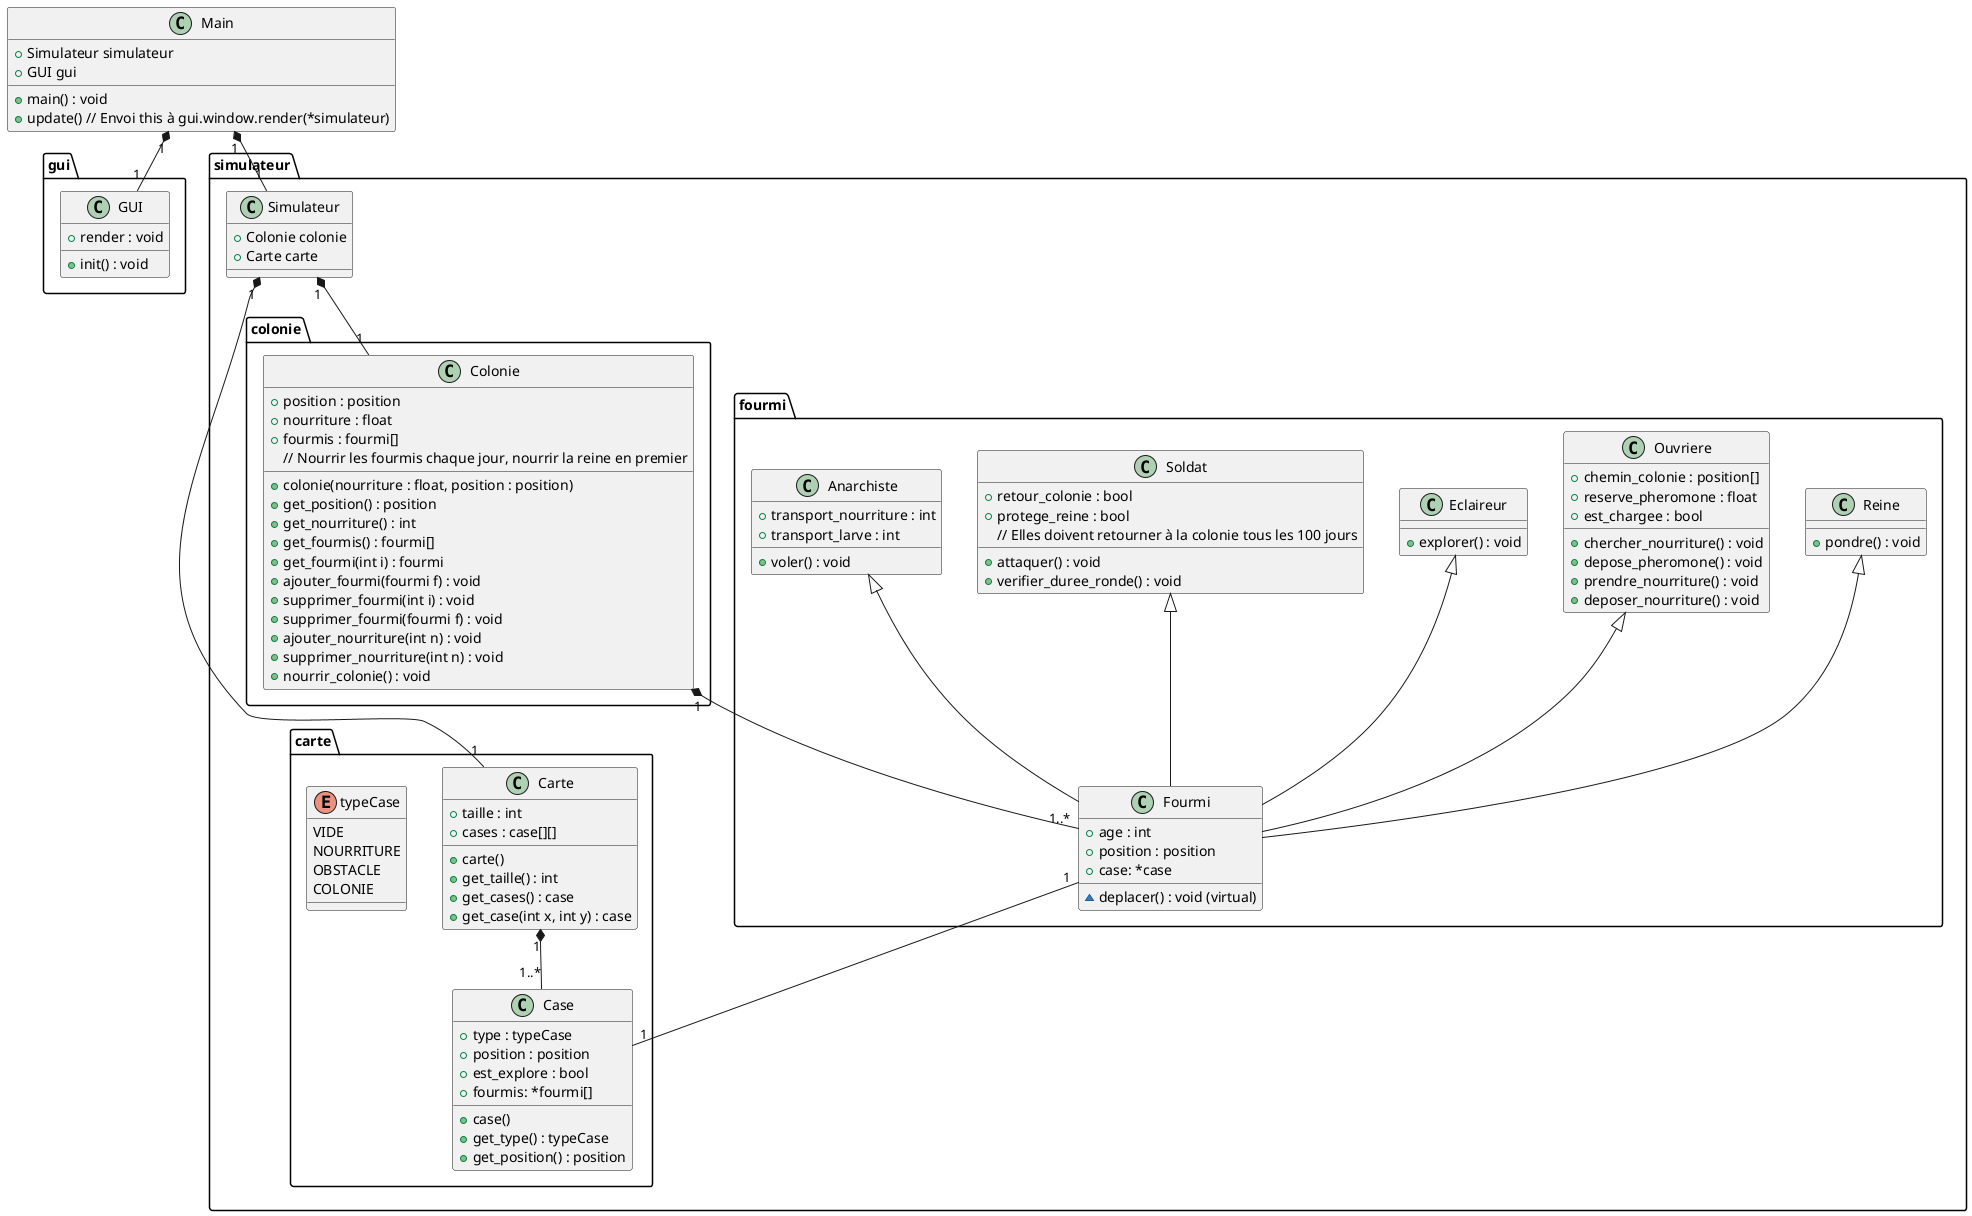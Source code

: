 @startuml Diagramme de classes

class Main {
    + Simulateur simulateur
    + GUI gui
    + main() : void
	+ update() // Envoi this à gui.window.render(*simulateur)
}

namespace gui {
    class GUI {
		+ init() : void
        + render : void
	}
}

namespace simulateur {
    class Simulateur {
        + Colonie colonie
        + Carte carte
    }
'	class Constantes {
'		DIMENSION_CARTE_X = 211 // 211 cases
'		DIMENSION_CARTE_Y = 201 // 201 cases
'		NOURRITURE_DEPART = 2 // 2 unités de nourriture
'		NB_TOURS_PAR_JOUR = 24 // 24 tours pour faire un jour
'
'		CAPACITE_FOURMI_MAX_FOURMILIERE = 100 // 100 fourmis par fourmilière
'		CAPACITE_FOURMI_MAX_CASE = 12 // 12 fourmis par case
'
'		AGE_MAX = 1 // 1 an
'		AGE_MAX_REINE = 10 // 10 ans
'		CONSOMMATION_NOURRITURE = 0.1 // 0.1% par jour
'		CONSOMMATION_NOURRITURE_REINE = 1 // 1% par jour
'		PONDAGE = 2 // 2 par jour
'
'		PROBA_NOURRITURE = 0.02
'		NOURRITURE_DISPO = 10 // 10 unités de nourriture
'
'		BIG_STOCK_NOURRITURE = 2
'		// Nombre de stocks de nourriture de 20k * 5 cases pour former 100k unités de nourriture
'
'		PROBA_OBSTACLE = 30 // 30% de la surface totale de la carte
'		PROBA_OBSTACLE_TAILLE_1 = 50 // 50% de chances de tomber sur un obstacle de taille 1
'		PROBA_OBSTACLE_TAILLE_2 = 30
'		PROBA_OBSTACLE_TAILLE_3 = 10
'		PROBA_OBSTACLE_TAILLE_4 = 5
'		PROBA_OBSTACLE_TAILLE_5 = 4
'		PROBA_OBSTACLE_TAILLE_6 = 1
'
'		PROBA_REINE_POND_OUVRIERE = 80 // 80% de chances de pondre une ouvrière
'		PROBA_REINE_POND_SOLDAT = 15
'		PROBA_REINE_POND_ECLAIREUR = 5
'
'		DUREE_RONDE_SOLDAT = 100 // 100 jours
'		DUREE_VIE_ANARCHISTE = 10 // 10 jours
'
'		PHEROMONE_MAX_CASE = 1000 // 1000 unités de phéromones par case
'		TAUX_EVAPORATION_PHEROMONE = 5% par tour
'		TAUX_DE_DIFFUSION_PHEROMONE = 0.2% par tour
'		CAPACITE_FOURMI_PHEROMONE_MAX = 500 // 500 unités de phéromones par fourmi
'
'		PROBA_FOURMI_ANARCHISTE_MIN = 5 // 5 jours
'		PROBA_FOURMI_ANARCHISTE_MAX = 10 // 10 jours
'	}
	namespace carte {
		class Carte {
			+ taille : int
			+ cases : case[][]
			+ carte()
			+ get_taille() : int
			+ get_cases() : case
			+ get_case(int x, int y) : case
		}
		class Case {
			+ type : typeCase
			+ position : position
			+ est_explore : bool
			+ fourmis: *fourmi[]
			+ case()
			+ get_type() : typeCase
			+ get_position() : position
		}
		enum typeCase {
			VIDE
			NOURRITURE
			OBSTACLE
			COLONIE
		}

		Carte "1" *-- "1..*" Case
	}

	namespace colonie {
		class Colonie {
			+ colonie(nourriture : float, position : position)
			+ position : position
			+ nourriture : float
			+ fourmis : fourmi[]
			+ get_position() : position
			+ get_nourriture() : int
			+ get_fourmis() : fourmi[]
			+ get_fourmi(int i) : fourmi
			+ ajouter_fourmi(fourmi f) : void
			+ supprimer_fourmi(int i) : void
			+ supprimer_fourmi(fourmi f) : void
			+ ajouter_nourriture(int n) : void
			+ supprimer_nourriture(int n) : void
			+ nourrir_colonie() : void			
			// Nourrir les fourmis chaque jour, nourrir la reine en premier
		}
	}

	namespace fourmi {
		class Fourmi {
			+ age : int
			+ position : position
			+ case: *case
			~ deplacer() : void (virtual)
		}
		class Reine {
			+ pondre() : void
		}
		class Ouvriere {
			+ chemin_colonie : position[]
			+ reserve_pheromone : float
			+ est_chargee : bool
			+ chercher_nourriture() : void
			+ depose_pheromone() : void
			+ prendre_nourriture() : void
			+ deposer_nourriture() : void
		}
		class Eclaireur {
			+ explorer() : void
		}
		class Soldat {
			+ retour_colonie : bool
			+ protege_reine : bool
			+ attaquer() : void
			+ verifier_duree_ronde() : void
			// Elles doivent retourner à la colonie tous les 100 jours
		}
		class Anarchiste {
			+ transport_nourriture : int
			+ transport_larve : int
			+ voler() : void
		}

		Reine <|-- Fourmi
		Ouvriere <|-- Fourmi
		Eclaireur <|-- Fourmi
		Soldat <|-- Fourmi
		Anarchiste <|-- Fourmi

	}
	Simulateur "1" *-- "1" simulateur.colonie.Colonie
	Simulateur "1" *-- "1" simulateur.carte.Carte
	simulateur.colonie.Colonie "1" *-- "1..*" simulateur.fourmi.Fourmi
	simulateur.fourmi.Fourmi "1" -- "1" simulateur.carte.Case
}

Main "1" *-- "1" simulateur.Simulateur
Main "1" *-- "1" gui.GUI

@enduml